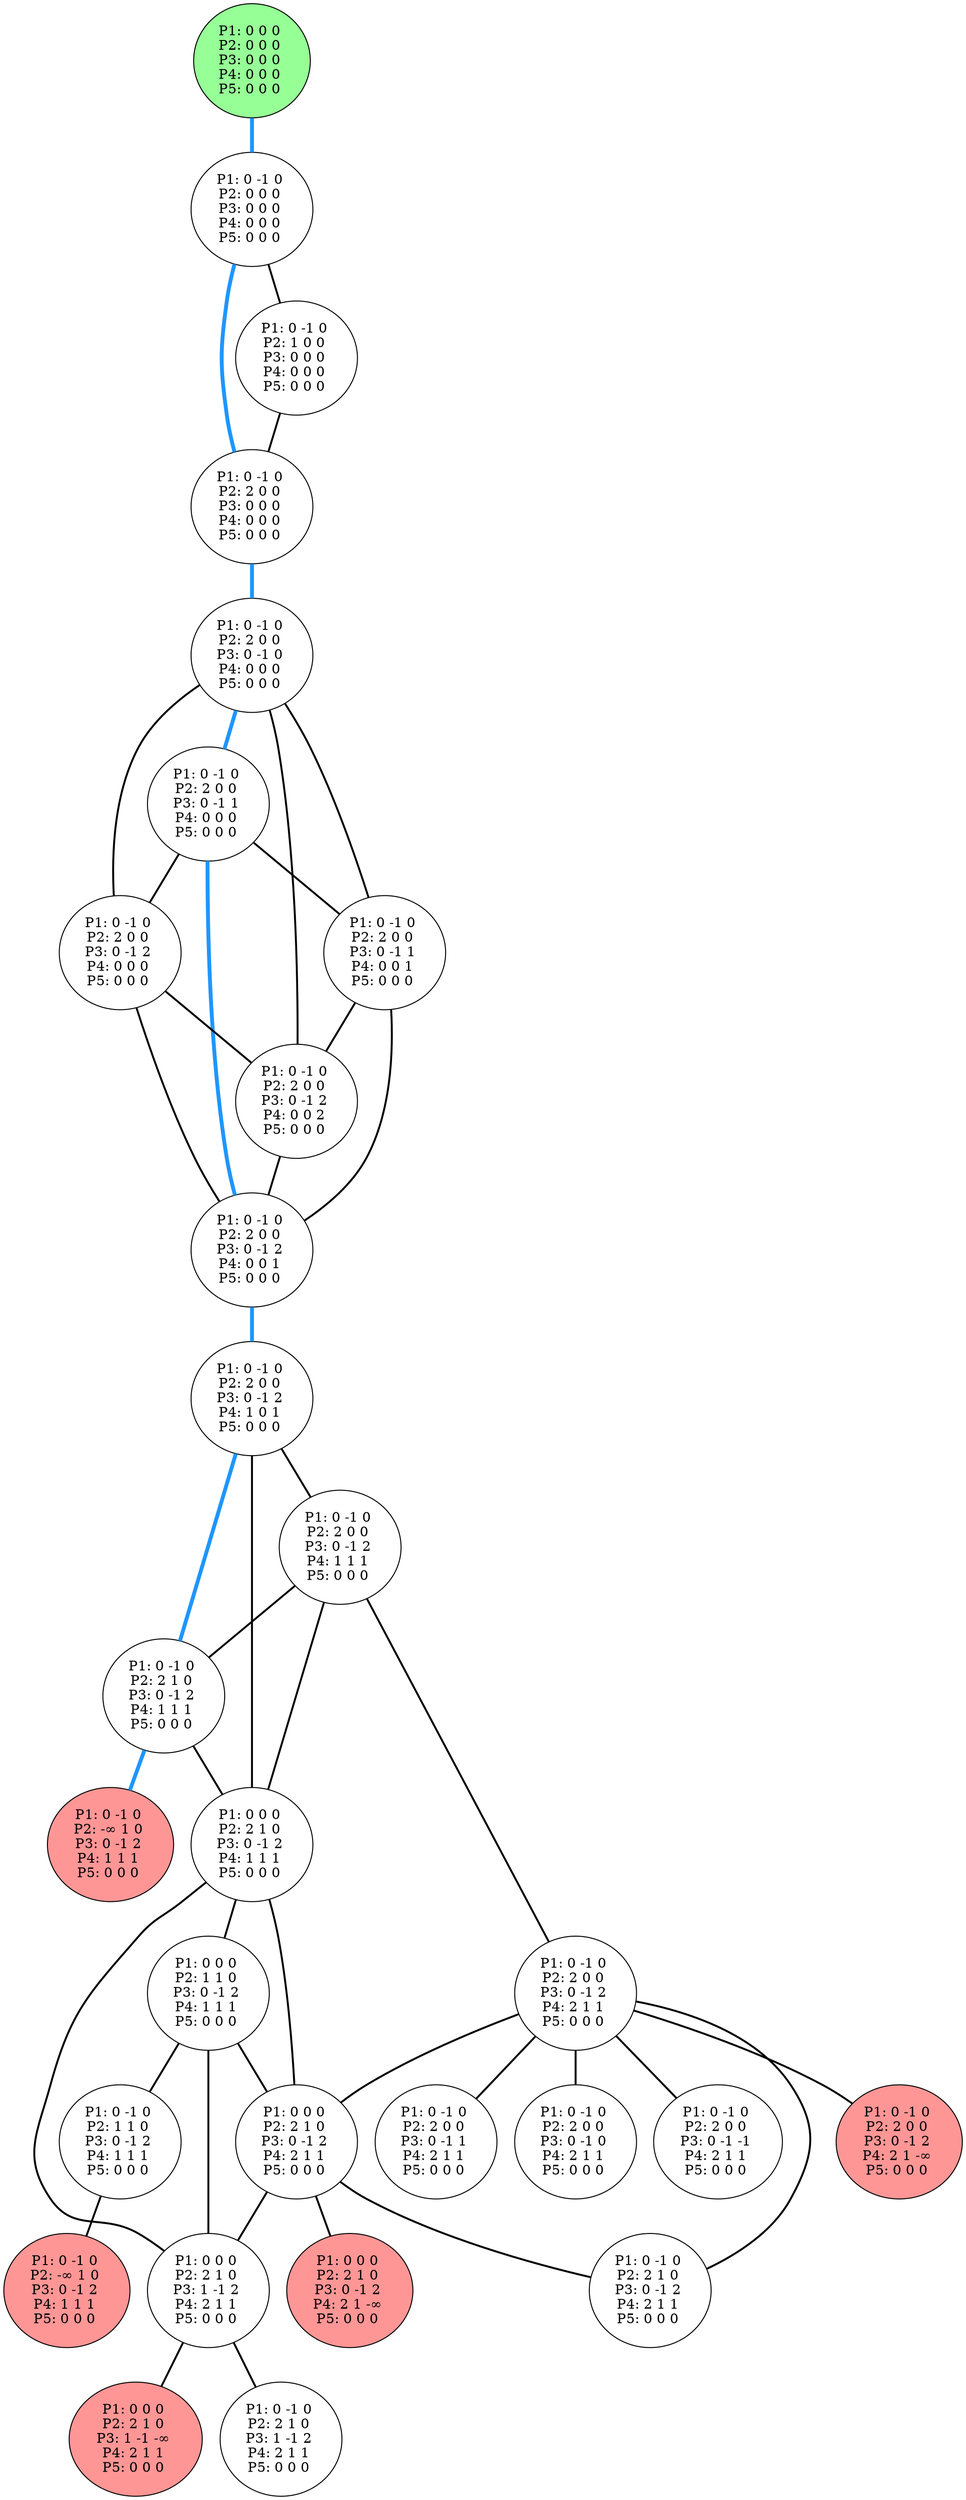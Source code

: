 graph G {
color = "black"
0 [label = "P1: 0 0 0 
P2: 0 0 0 
P3: 0 0 0 
P4: 0 0 0 
P5: 0 0 0 
",  style="filled", fillcolor = "#96FF96"];
1 [label = "P1: 0 -1 0 
P2: 0 0 0 
P3: 0 0 0 
P4: 0 0 0 
P5: 0 0 0 
"];
2 [label = "P1: 0 -1 0 
P2: 1 0 0 
P3: 0 0 0 
P4: 0 0 0 
P5: 0 0 0 
"];
3 [label = "P1: 0 -1 0 
P2: 2 0 0 
P3: 0 0 0 
P4: 0 0 0 
P5: 0 0 0 
"];
4 [label = "P1: 0 -1 0 
P2: 2 0 0 
P3: 0 -1 0 
P4: 0 0 0 
P5: 0 0 0 
"];
5 [label = "P1: 0 -1 0 
P2: 2 0 0 
P3: 0 -1 1 
P4: 0 0 0 
P5: 0 0 0 
"];
6 [label = "P1: 0 -1 0 
P2: 2 0 0 
P3: 0 -1 2 
P4: 0 0 0 
P5: 0 0 0 
"];
7 [label = "P1: 0 -1 0 
P2: 2 0 0 
P3: 0 -1 1 
P4: 0 0 1 
P5: 0 0 0 
"];
8 [label = "P1: 0 -1 0 
P2: 2 0 0 
P3: 0 -1 2 
P4: 0 0 2 
P5: 0 0 0 
"];
9 [label = "P1: 0 -1 0 
P2: 2 0 0 
P3: 0 -1 2 
P4: 0 0 1 
P5: 0 0 0 
"];
10 [label = "P1: 0 -1 0 
P2: 2 0 0 
P3: 0 -1 2 
P4: 1 0 1 
P5: 0 0 0 
"];
11 [label = "P1: 0 -1 0 
P2: 2 0 0 
P3: 0 -1 2 
P4: 1 1 1 
P5: 0 0 0 
"];
12 [label = "P1: 0 -1 0 
P2: 2 1 0 
P3: 0 -1 2 
P4: 1 1 1 
P5: 0 0 0 
"];
1212 [label = "P1: 0 -1 0 
P2: -∞ 1 0 
P3: 0 -1 2 
P4: 1 1 1 
P5: 0 0 0 
",  style="filled", fillcolor = "#FF9696"];
13 [label = "P1: 0 0 0 
P2: 2 1 0 
P3: 0 -1 2 
P4: 1 1 1 
P5: 0 0 0 
"];
14 [label = "P1: 0 -1 0 
P2: 2 0 0 
P3: 0 -1 2 
P4: 2 1 1 
P5: 0 0 0 
"];
1414 [label = "P1: 0 -1 0 
P2: 2 0 0 
P3: 0 -1 2 
P4: 2 1 -∞ 
P5: 0 0 0 
",  style="filled", fillcolor = "#FF9696"];
15 [label = "P1: 0 0 0 
P2: 1 1 0 
P3: 0 -1 2 
P4: 1 1 1 
P5: 0 0 0 
"];
16 [label = "P1: 0 0 0 
P2: 2 1 0 
P3: 0 -1 2 
P4: 2 1 1 
P5: 0 0 0 
"];
1616 [label = "P1: 0 0 0 
P2: 2 1 0 
P3: 0 -1 2 
P4: 2 1 -∞ 
P5: 0 0 0 
",  style="filled", fillcolor = "#FF9696"];
17 [label = "P1: 0 0 0 
P2: 2 1 0 
P3: 1 -1 2 
P4: 2 1 1 
P5: 0 0 0 
"];
1717 [label = "P1: 0 0 0 
P2: 2 1 0 
P3: 1 -1 -∞ 
P4: 2 1 1 
P5: 0 0 0 
",  style="filled", fillcolor = "#FF9696"];
18 [label = "P1: 0 -1 0 
P2: 2 1 0 
P3: 0 -1 2 
P4: 2 1 1 
P5: 0 0 0 
"];
19 [label = "P1: 0 -1 0 
P2: 2 0 0 
P3: 0 -1 1 
P4: 2 1 1 
P5: 0 0 0 
"];
20 [label = "P1: 0 -1 0 
P2: 2 0 0 
P3: 0 -1 0 
P4: 2 1 1 
P5: 0 0 0 
"];
21 [label = "P1: 0 -1 0 
P2: 2 0 0 
P3: 0 -1 -1 
P4: 2 1 1 
P5: 0 0 0 
"];
22 [label = "P1: 0 -1 0 
P2: 1 1 0 
P3: 0 -1 2 
P4: 1 1 1 
P5: 0 0 0 
"];
2222 [label = "P1: 0 -1 0 
P2: -∞ 1 0 
P3: 0 -1 2 
P4: 1 1 1 
P5: 0 0 0 
",  style="filled", fillcolor = "#FF9696"];
23 [label = "P1: 0 -1 0 
P2: 2 1 0 
P3: 1 -1 2 
P4: 2 1 1 
P5: 0 0 0 
"];
edge [style=bold];
0 -- 1 [color="#1E96FF", penwidth=4.0];

1 -- 2 [color=black];
1 -- 3 [color="#1E96FF", penwidth=4.0];

2 -- 3 [color=black];

3 -- 4 [color="#1E96FF", penwidth=4.0];

4 -- 5 [color="#1E96FF", penwidth=4.0];
4 -- 6 [color=black];
4 -- 7 [color=black];
4 -- 8 [color=black];

5 -- 6 [color=black];
5 -- 7 [color=black];
5 -- 9 [color="#1E96FF", penwidth=4.0];

6 -- 9 [color=black];
6 -- 8 [color=black];

7 -- 9 [color=black];
7 -- 8 [color=black];

8 -- 9 [color=black];

9 -- 10 [color="#1E96FF", penwidth=4.0];

10 -- 11 [color=black];
10 -- 12 [color="#1E96FF", penwidth=4.0];
10 -- 13 [color=black];

11 -- 12 [color=black];
11 -- 13 [color=black];
11 -- 14 [color=black];

12 -- 13 [color=black];

12 -- 1212 [color="#1E96FF", penwidth=4.0];
13 -- 15 [color=black];
13 -- 16 [color=black];
13 -- 17 [color=black];

14 -- 18 [color=black];
14 -- 16 [color=black];
14 -- 19 [color=black];
14 -- 20 [color=black];
14 -- 21 [color=black];

14 -- 1414 [color=black];
15 -- 22 [color=black];
15 -- 16 [color=black];
15 -- 17 [color=black];

16 -- 18 [color=black];
16 -- 17 [color=black];

16 -- 1616 [color=black];
17 -- 23 [color=black];

17 -- 1717 [color=black];





22 -- 2222 [color=black];

}
